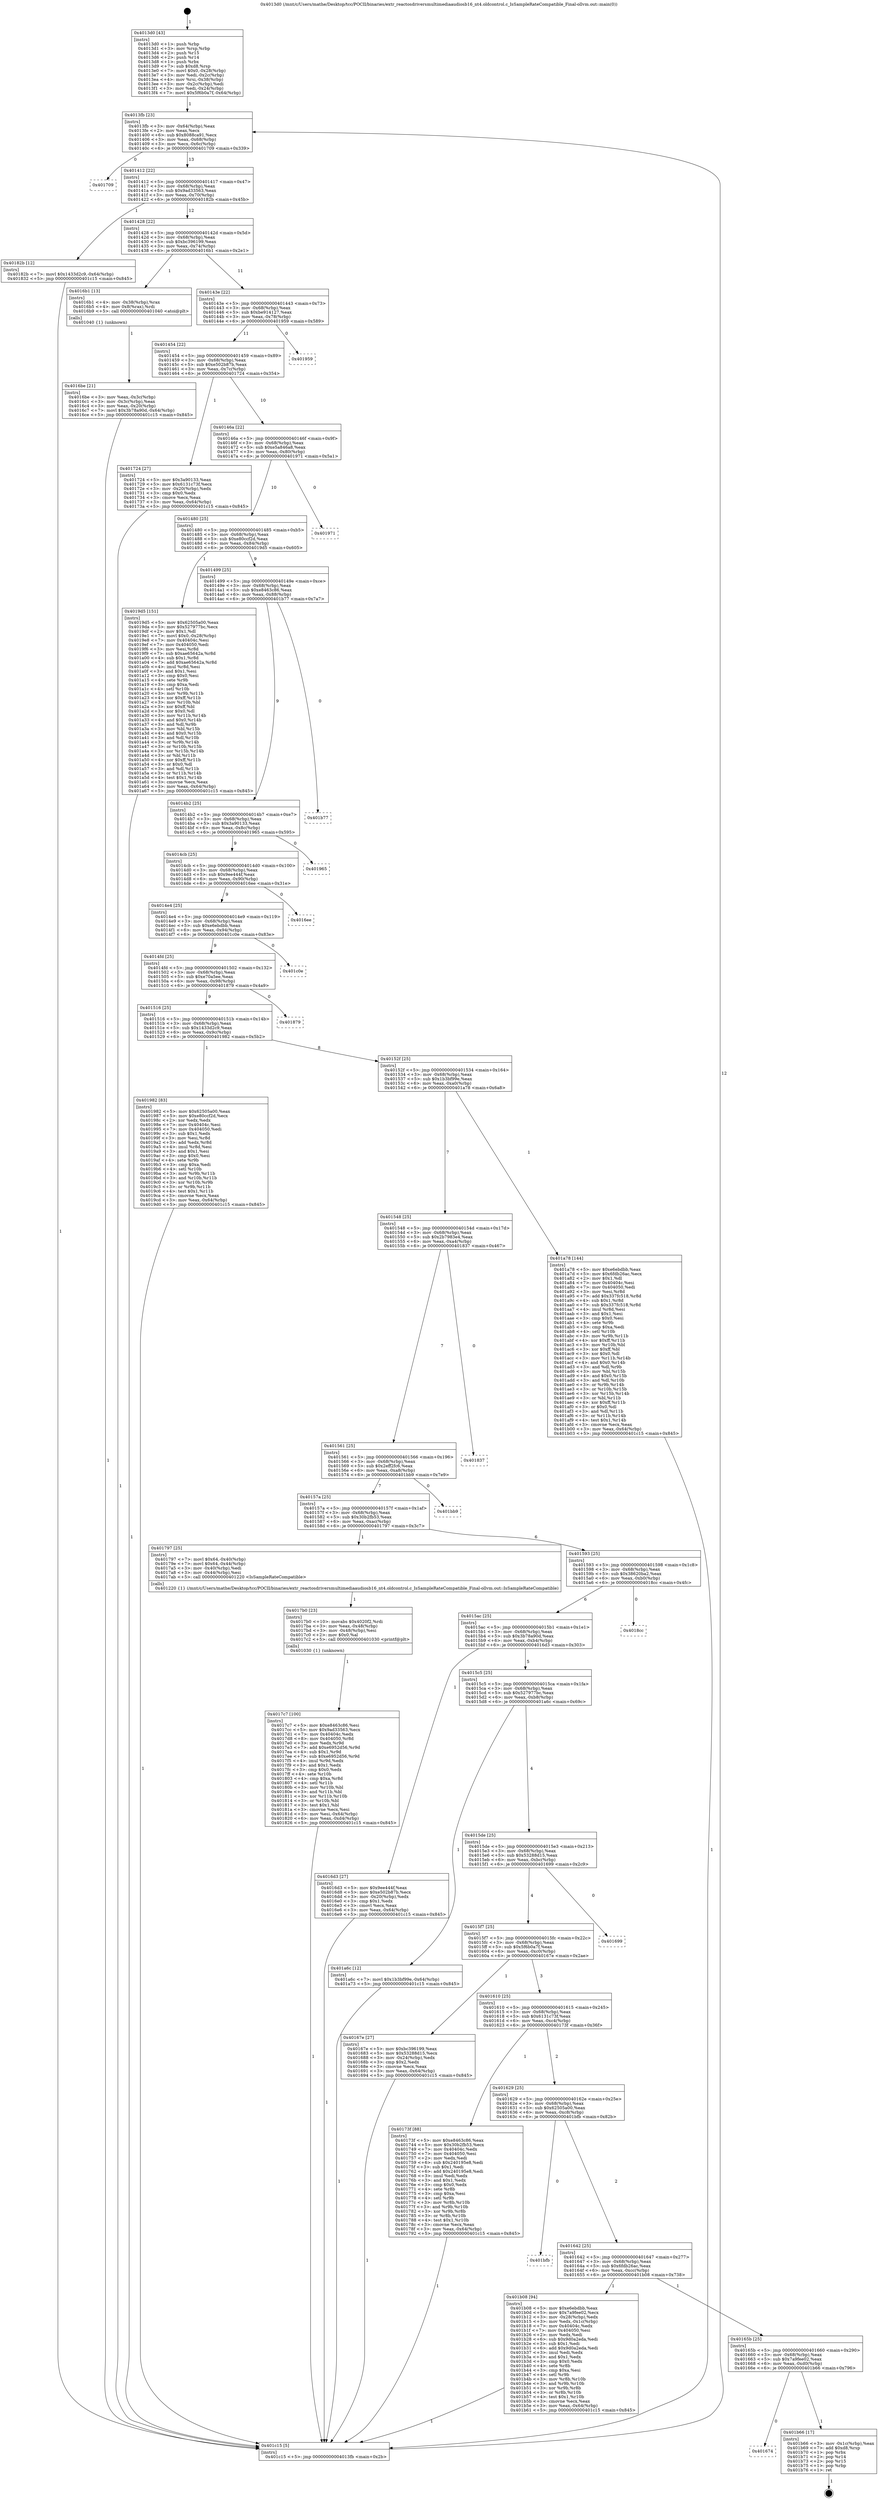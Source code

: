 digraph "0x4013d0" {
  label = "0x4013d0 (/mnt/c/Users/mathe/Desktop/tcc/POCII/binaries/extr_reactosdriversmultimediaaudiosb16_nt4.oldcontrol.c_IsSampleRateCompatible_Final-ollvm.out::main(0))"
  labelloc = "t"
  node[shape=record]

  Entry [label="",width=0.3,height=0.3,shape=circle,fillcolor=black,style=filled]
  "0x4013fb" [label="{
     0x4013fb [23]\l
     | [instrs]\l
     &nbsp;&nbsp;0x4013fb \<+3\>: mov -0x64(%rbp),%eax\l
     &nbsp;&nbsp;0x4013fe \<+2\>: mov %eax,%ecx\l
     &nbsp;&nbsp;0x401400 \<+6\>: sub $0x8088ca91,%ecx\l
     &nbsp;&nbsp;0x401406 \<+3\>: mov %eax,-0x68(%rbp)\l
     &nbsp;&nbsp;0x401409 \<+3\>: mov %ecx,-0x6c(%rbp)\l
     &nbsp;&nbsp;0x40140c \<+6\>: je 0000000000401709 \<main+0x339\>\l
  }"]
  "0x401709" [label="{
     0x401709\l
  }", style=dashed]
  "0x401412" [label="{
     0x401412 [22]\l
     | [instrs]\l
     &nbsp;&nbsp;0x401412 \<+5\>: jmp 0000000000401417 \<main+0x47\>\l
     &nbsp;&nbsp;0x401417 \<+3\>: mov -0x68(%rbp),%eax\l
     &nbsp;&nbsp;0x40141a \<+5\>: sub $0x9ad33563,%eax\l
     &nbsp;&nbsp;0x40141f \<+3\>: mov %eax,-0x70(%rbp)\l
     &nbsp;&nbsp;0x401422 \<+6\>: je 000000000040182b \<main+0x45b\>\l
  }"]
  Exit [label="",width=0.3,height=0.3,shape=circle,fillcolor=black,style=filled,peripheries=2]
  "0x40182b" [label="{
     0x40182b [12]\l
     | [instrs]\l
     &nbsp;&nbsp;0x40182b \<+7\>: movl $0x1433d2c9,-0x64(%rbp)\l
     &nbsp;&nbsp;0x401832 \<+5\>: jmp 0000000000401c15 \<main+0x845\>\l
  }"]
  "0x401428" [label="{
     0x401428 [22]\l
     | [instrs]\l
     &nbsp;&nbsp;0x401428 \<+5\>: jmp 000000000040142d \<main+0x5d\>\l
     &nbsp;&nbsp;0x40142d \<+3\>: mov -0x68(%rbp),%eax\l
     &nbsp;&nbsp;0x401430 \<+5\>: sub $0xbc396199,%eax\l
     &nbsp;&nbsp;0x401435 \<+3\>: mov %eax,-0x74(%rbp)\l
     &nbsp;&nbsp;0x401438 \<+6\>: je 00000000004016b1 \<main+0x2e1\>\l
  }"]
  "0x401674" [label="{
     0x401674\l
  }", style=dashed]
  "0x4016b1" [label="{
     0x4016b1 [13]\l
     | [instrs]\l
     &nbsp;&nbsp;0x4016b1 \<+4\>: mov -0x38(%rbp),%rax\l
     &nbsp;&nbsp;0x4016b5 \<+4\>: mov 0x8(%rax),%rdi\l
     &nbsp;&nbsp;0x4016b9 \<+5\>: call 0000000000401040 \<atoi@plt\>\l
     | [calls]\l
     &nbsp;&nbsp;0x401040 \{1\} (unknown)\l
  }"]
  "0x40143e" [label="{
     0x40143e [22]\l
     | [instrs]\l
     &nbsp;&nbsp;0x40143e \<+5\>: jmp 0000000000401443 \<main+0x73\>\l
     &nbsp;&nbsp;0x401443 \<+3\>: mov -0x68(%rbp),%eax\l
     &nbsp;&nbsp;0x401446 \<+5\>: sub $0xbe914127,%eax\l
     &nbsp;&nbsp;0x40144b \<+3\>: mov %eax,-0x78(%rbp)\l
     &nbsp;&nbsp;0x40144e \<+6\>: je 0000000000401959 \<main+0x589\>\l
  }"]
  "0x401b66" [label="{
     0x401b66 [17]\l
     | [instrs]\l
     &nbsp;&nbsp;0x401b66 \<+3\>: mov -0x1c(%rbp),%eax\l
     &nbsp;&nbsp;0x401b69 \<+7\>: add $0xd8,%rsp\l
     &nbsp;&nbsp;0x401b70 \<+1\>: pop %rbx\l
     &nbsp;&nbsp;0x401b71 \<+2\>: pop %r14\l
     &nbsp;&nbsp;0x401b73 \<+2\>: pop %r15\l
     &nbsp;&nbsp;0x401b75 \<+1\>: pop %rbp\l
     &nbsp;&nbsp;0x401b76 \<+1\>: ret\l
  }"]
  "0x401959" [label="{
     0x401959\l
  }", style=dashed]
  "0x401454" [label="{
     0x401454 [22]\l
     | [instrs]\l
     &nbsp;&nbsp;0x401454 \<+5\>: jmp 0000000000401459 \<main+0x89\>\l
     &nbsp;&nbsp;0x401459 \<+3\>: mov -0x68(%rbp),%eax\l
     &nbsp;&nbsp;0x40145c \<+5\>: sub $0xe502b87b,%eax\l
     &nbsp;&nbsp;0x401461 \<+3\>: mov %eax,-0x7c(%rbp)\l
     &nbsp;&nbsp;0x401464 \<+6\>: je 0000000000401724 \<main+0x354\>\l
  }"]
  "0x40165b" [label="{
     0x40165b [25]\l
     | [instrs]\l
     &nbsp;&nbsp;0x40165b \<+5\>: jmp 0000000000401660 \<main+0x290\>\l
     &nbsp;&nbsp;0x401660 \<+3\>: mov -0x68(%rbp),%eax\l
     &nbsp;&nbsp;0x401663 \<+5\>: sub $0x7a9fee02,%eax\l
     &nbsp;&nbsp;0x401668 \<+6\>: mov %eax,-0xd0(%rbp)\l
     &nbsp;&nbsp;0x40166e \<+6\>: je 0000000000401b66 \<main+0x796\>\l
  }"]
  "0x401724" [label="{
     0x401724 [27]\l
     | [instrs]\l
     &nbsp;&nbsp;0x401724 \<+5\>: mov $0x3a90133,%eax\l
     &nbsp;&nbsp;0x401729 \<+5\>: mov $0x6131c73f,%ecx\l
     &nbsp;&nbsp;0x40172e \<+3\>: mov -0x20(%rbp),%edx\l
     &nbsp;&nbsp;0x401731 \<+3\>: cmp $0x0,%edx\l
     &nbsp;&nbsp;0x401734 \<+3\>: cmove %ecx,%eax\l
     &nbsp;&nbsp;0x401737 \<+3\>: mov %eax,-0x64(%rbp)\l
     &nbsp;&nbsp;0x40173a \<+5\>: jmp 0000000000401c15 \<main+0x845\>\l
  }"]
  "0x40146a" [label="{
     0x40146a [22]\l
     | [instrs]\l
     &nbsp;&nbsp;0x40146a \<+5\>: jmp 000000000040146f \<main+0x9f\>\l
     &nbsp;&nbsp;0x40146f \<+3\>: mov -0x68(%rbp),%eax\l
     &nbsp;&nbsp;0x401472 \<+5\>: sub $0xe5a846a8,%eax\l
     &nbsp;&nbsp;0x401477 \<+3\>: mov %eax,-0x80(%rbp)\l
     &nbsp;&nbsp;0x40147a \<+6\>: je 0000000000401971 \<main+0x5a1\>\l
  }"]
  "0x401b08" [label="{
     0x401b08 [94]\l
     | [instrs]\l
     &nbsp;&nbsp;0x401b08 \<+5\>: mov $0xe6ebdbb,%eax\l
     &nbsp;&nbsp;0x401b0d \<+5\>: mov $0x7a9fee02,%ecx\l
     &nbsp;&nbsp;0x401b12 \<+3\>: mov -0x28(%rbp),%edx\l
     &nbsp;&nbsp;0x401b15 \<+3\>: mov %edx,-0x1c(%rbp)\l
     &nbsp;&nbsp;0x401b18 \<+7\>: mov 0x40404c,%edx\l
     &nbsp;&nbsp;0x401b1f \<+7\>: mov 0x404050,%esi\l
     &nbsp;&nbsp;0x401b26 \<+2\>: mov %edx,%edi\l
     &nbsp;&nbsp;0x401b28 \<+6\>: sub $0x9d0a2eda,%edi\l
     &nbsp;&nbsp;0x401b2e \<+3\>: sub $0x1,%edi\l
     &nbsp;&nbsp;0x401b31 \<+6\>: add $0x9d0a2eda,%edi\l
     &nbsp;&nbsp;0x401b37 \<+3\>: imul %edi,%edx\l
     &nbsp;&nbsp;0x401b3a \<+3\>: and $0x1,%edx\l
     &nbsp;&nbsp;0x401b3d \<+3\>: cmp $0x0,%edx\l
     &nbsp;&nbsp;0x401b40 \<+4\>: sete %r8b\l
     &nbsp;&nbsp;0x401b44 \<+3\>: cmp $0xa,%esi\l
     &nbsp;&nbsp;0x401b47 \<+4\>: setl %r9b\l
     &nbsp;&nbsp;0x401b4b \<+3\>: mov %r8b,%r10b\l
     &nbsp;&nbsp;0x401b4e \<+3\>: and %r9b,%r10b\l
     &nbsp;&nbsp;0x401b51 \<+3\>: xor %r9b,%r8b\l
     &nbsp;&nbsp;0x401b54 \<+3\>: or %r8b,%r10b\l
     &nbsp;&nbsp;0x401b57 \<+4\>: test $0x1,%r10b\l
     &nbsp;&nbsp;0x401b5b \<+3\>: cmovne %ecx,%eax\l
     &nbsp;&nbsp;0x401b5e \<+3\>: mov %eax,-0x64(%rbp)\l
     &nbsp;&nbsp;0x401b61 \<+5\>: jmp 0000000000401c15 \<main+0x845\>\l
  }"]
  "0x401971" [label="{
     0x401971\l
  }", style=dashed]
  "0x401480" [label="{
     0x401480 [25]\l
     | [instrs]\l
     &nbsp;&nbsp;0x401480 \<+5\>: jmp 0000000000401485 \<main+0xb5\>\l
     &nbsp;&nbsp;0x401485 \<+3\>: mov -0x68(%rbp),%eax\l
     &nbsp;&nbsp;0x401488 \<+5\>: sub $0xe80ccf2d,%eax\l
     &nbsp;&nbsp;0x40148d \<+6\>: mov %eax,-0x84(%rbp)\l
     &nbsp;&nbsp;0x401493 \<+6\>: je 00000000004019d5 \<main+0x605\>\l
  }"]
  "0x401642" [label="{
     0x401642 [25]\l
     | [instrs]\l
     &nbsp;&nbsp;0x401642 \<+5\>: jmp 0000000000401647 \<main+0x277\>\l
     &nbsp;&nbsp;0x401647 \<+3\>: mov -0x68(%rbp),%eax\l
     &nbsp;&nbsp;0x40164a \<+5\>: sub $0x6fdb26ac,%eax\l
     &nbsp;&nbsp;0x40164f \<+6\>: mov %eax,-0xcc(%rbp)\l
     &nbsp;&nbsp;0x401655 \<+6\>: je 0000000000401b08 \<main+0x738\>\l
  }"]
  "0x4019d5" [label="{
     0x4019d5 [151]\l
     | [instrs]\l
     &nbsp;&nbsp;0x4019d5 \<+5\>: mov $0x62505a00,%eax\l
     &nbsp;&nbsp;0x4019da \<+5\>: mov $0x527977bc,%ecx\l
     &nbsp;&nbsp;0x4019df \<+2\>: mov $0x1,%dl\l
     &nbsp;&nbsp;0x4019e1 \<+7\>: movl $0x0,-0x28(%rbp)\l
     &nbsp;&nbsp;0x4019e8 \<+7\>: mov 0x40404c,%esi\l
     &nbsp;&nbsp;0x4019ef \<+7\>: mov 0x404050,%edi\l
     &nbsp;&nbsp;0x4019f6 \<+3\>: mov %esi,%r8d\l
     &nbsp;&nbsp;0x4019f9 \<+7\>: sub $0xae65642a,%r8d\l
     &nbsp;&nbsp;0x401a00 \<+4\>: sub $0x1,%r8d\l
     &nbsp;&nbsp;0x401a04 \<+7\>: add $0xae65642a,%r8d\l
     &nbsp;&nbsp;0x401a0b \<+4\>: imul %r8d,%esi\l
     &nbsp;&nbsp;0x401a0f \<+3\>: and $0x1,%esi\l
     &nbsp;&nbsp;0x401a12 \<+3\>: cmp $0x0,%esi\l
     &nbsp;&nbsp;0x401a15 \<+4\>: sete %r9b\l
     &nbsp;&nbsp;0x401a19 \<+3\>: cmp $0xa,%edi\l
     &nbsp;&nbsp;0x401a1c \<+4\>: setl %r10b\l
     &nbsp;&nbsp;0x401a20 \<+3\>: mov %r9b,%r11b\l
     &nbsp;&nbsp;0x401a23 \<+4\>: xor $0xff,%r11b\l
     &nbsp;&nbsp;0x401a27 \<+3\>: mov %r10b,%bl\l
     &nbsp;&nbsp;0x401a2a \<+3\>: xor $0xff,%bl\l
     &nbsp;&nbsp;0x401a2d \<+3\>: xor $0x0,%dl\l
     &nbsp;&nbsp;0x401a30 \<+3\>: mov %r11b,%r14b\l
     &nbsp;&nbsp;0x401a33 \<+4\>: and $0x0,%r14b\l
     &nbsp;&nbsp;0x401a37 \<+3\>: and %dl,%r9b\l
     &nbsp;&nbsp;0x401a3a \<+3\>: mov %bl,%r15b\l
     &nbsp;&nbsp;0x401a3d \<+4\>: and $0x0,%r15b\l
     &nbsp;&nbsp;0x401a41 \<+3\>: and %dl,%r10b\l
     &nbsp;&nbsp;0x401a44 \<+3\>: or %r9b,%r14b\l
     &nbsp;&nbsp;0x401a47 \<+3\>: or %r10b,%r15b\l
     &nbsp;&nbsp;0x401a4a \<+3\>: xor %r15b,%r14b\l
     &nbsp;&nbsp;0x401a4d \<+3\>: or %bl,%r11b\l
     &nbsp;&nbsp;0x401a50 \<+4\>: xor $0xff,%r11b\l
     &nbsp;&nbsp;0x401a54 \<+3\>: or $0x0,%dl\l
     &nbsp;&nbsp;0x401a57 \<+3\>: and %dl,%r11b\l
     &nbsp;&nbsp;0x401a5a \<+3\>: or %r11b,%r14b\l
     &nbsp;&nbsp;0x401a5d \<+4\>: test $0x1,%r14b\l
     &nbsp;&nbsp;0x401a61 \<+3\>: cmovne %ecx,%eax\l
     &nbsp;&nbsp;0x401a64 \<+3\>: mov %eax,-0x64(%rbp)\l
     &nbsp;&nbsp;0x401a67 \<+5\>: jmp 0000000000401c15 \<main+0x845\>\l
  }"]
  "0x401499" [label="{
     0x401499 [25]\l
     | [instrs]\l
     &nbsp;&nbsp;0x401499 \<+5\>: jmp 000000000040149e \<main+0xce\>\l
     &nbsp;&nbsp;0x40149e \<+3\>: mov -0x68(%rbp),%eax\l
     &nbsp;&nbsp;0x4014a1 \<+5\>: sub $0xe8463c86,%eax\l
     &nbsp;&nbsp;0x4014a6 \<+6\>: mov %eax,-0x88(%rbp)\l
     &nbsp;&nbsp;0x4014ac \<+6\>: je 0000000000401b77 \<main+0x7a7\>\l
  }"]
  "0x401bfb" [label="{
     0x401bfb\l
  }", style=dashed]
  "0x401b77" [label="{
     0x401b77\l
  }", style=dashed]
  "0x4014b2" [label="{
     0x4014b2 [25]\l
     | [instrs]\l
     &nbsp;&nbsp;0x4014b2 \<+5\>: jmp 00000000004014b7 \<main+0xe7\>\l
     &nbsp;&nbsp;0x4014b7 \<+3\>: mov -0x68(%rbp),%eax\l
     &nbsp;&nbsp;0x4014ba \<+5\>: sub $0x3a90133,%eax\l
     &nbsp;&nbsp;0x4014bf \<+6\>: mov %eax,-0x8c(%rbp)\l
     &nbsp;&nbsp;0x4014c5 \<+6\>: je 0000000000401965 \<main+0x595\>\l
  }"]
  "0x4017c7" [label="{
     0x4017c7 [100]\l
     | [instrs]\l
     &nbsp;&nbsp;0x4017c7 \<+5\>: mov $0xe8463c86,%esi\l
     &nbsp;&nbsp;0x4017cc \<+5\>: mov $0x9ad33563,%ecx\l
     &nbsp;&nbsp;0x4017d1 \<+7\>: mov 0x40404c,%edx\l
     &nbsp;&nbsp;0x4017d8 \<+8\>: mov 0x404050,%r8d\l
     &nbsp;&nbsp;0x4017e0 \<+3\>: mov %edx,%r9d\l
     &nbsp;&nbsp;0x4017e3 \<+7\>: add $0xe6952d56,%r9d\l
     &nbsp;&nbsp;0x4017ea \<+4\>: sub $0x1,%r9d\l
     &nbsp;&nbsp;0x4017ee \<+7\>: sub $0xe6952d56,%r9d\l
     &nbsp;&nbsp;0x4017f5 \<+4\>: imul %r9d,%edx\l
     &nbsp;&nbsp;0x4017f9 \<+3\>: and $0x1,%edx\l
     &nbsp;&nbsp;0x4017fc \<+3\>: cmp $0x0,%edx\l
     &nbsp;&nbsp;0x4017ff \<+4\>: sete %r10b\l
     &nbsp;&nbsp;0x401803 \<+4\>: cmp $0xa,%r8d\l
     &nbsp;&nbsp;0x401807 \<+4\>: setl %r11b\l
     &nbsp;&nbsp;0x40180b \<+3\>: mov %r10b,%bl\l
     &nbsp;&nbsp;0x40180e \<+3\>: and %r11b,%bl\l
     &nbsp;&nbsp;0x401811 \<+3\>: xor %r11b,%r10b\l
     &nbsp;&nbsp;0x401814 \<+3\>: or %r10b,%bl\l
     &nbsp;&nbsp;0x401817 \<+3\>: test $0x1,%bl\l
     &nbsp;&nbsp;0x40181a \<+3\>: cmovne %ecx,%esi\l
     &nbsp;&nbsp;0x40181d \<+3\>: mov %esi,-0x64(%rbp)\l
     &nbsp;&nbsp;0x401820 \<+6\>: mov %eax,-0xd4(%rbp)\l
     &nbsp;&nbsp;0x401826 \<+5\>: jmp 0000000000401c15 \<main+0x845\>\l
  }"]
  "0x401965" [label="{
     0x401965\l
  }", style=dashed]
  "0x4014cb" [label="{
     0x4014cb [25]\l
     | [instrs]\l
     &nbsp;&nbsp;0x4014cb \<+5\>: jmp 00000000004014d0 \<main+0x100\>\l
     &nbsp;&nbsp;0x4014d0 \<+3\>: mov -0x68(%rbp),%eax\l
     &nbsp;&nbsp;0x4014d3 \<+5\>: sub $0x9ee444f,%eax\l
     &nbsp;&nbsp;0x4014d8 \<+6\>: mov %eax,-0x90(%rbp)\l
     &nbsp;&nbsp;0x4014de \<+6\>: je 00000000004016ee \<main+0x31e\>\l
  }"]
  "0x4017b0" [label="{
     0x4017b0 [23]\l
     | [instrs]\l
     &nbsp;&nbsp;0x4017b0 \<+10\>: movabs $0x4020f2,%rdi\l
     &nbsp;&nbsp;0x4017ba \<+3\>: mov %eax,-0x48(%rbp)\l
     &nbsp;&nbsp;0x4017bd \<+3\>: mov -0x48(%rbp),%esi\l
     &nbsp;&nbsp;0x4017c0 \<+2\>: mov $0x0,%al\l
     &nbsp;&nbsp;0x4017c2 \<+5\>: call 0000000000401030 \<printf@plt\>\l
     | [calls]\l
     &nbsp;&nbsp;0x401030 \{1\} (unknown)\l
  }"]
  "0x4016ee" [label="{
     0x4016ee\l
  }", style=dashed]
  "0x4014e4" [label="{
     0x4014e4 [25]\l
     | [instrs]\l
     &nbsp;&nbsp;0x4014e4 \<+5\>: jmp 00000000004014e9 \<main+0x119\>\l
     &nbsp;&nbsp;0x4014e9 \<+3\>: mov -0x68(%rbp),%eax\l
     &nbsp;&nbsp;0x4014ec \<+5\>: sub $0xe6ebdbb,%eax\l
     &nbsp;&nbsp;0x4014f1 \<+6\>: mov %eax,-0x94(%rbp)\l
     &nbsp;&nbsp;0x4014f7 \<+6\>: je 0000000000401c0e \<main+0x83e\>\l
  }"]
  "0x401629" [label="{
     0x401629 [25]\l
     | [instrs]\l
     &nbsp;&nbsp;0x401629 \<+5\>: jmp 000000000040162e \<main+0x25e\>\l
     &nbsp;&nbsp;0x40162e \<+3\>: mov -0x68(%rbp),%eax\l
     &nbsp;&nbsp;0x401631 \<+5\>: sub $0x62505a00,%eax\l
     &nbsp;&nbsp;0x401636 \<+6\>: mov %eax,-0xc8(%rbp)\l
     &nbsp;&nbsp;0x40163c \<+6\>: je 0000000000401bfb \<main+0x82b\>\l
  }"]
  "0x401c0e" [label="{
     0x401c0e\l
  }", style=dashed]
  "0x4014fd" [label="{
     0x4014fd [25]\l
     | [instrs]\l
     &nbsp;&nbsp;0x4014fd \<+5\>: jmp 0000000000401502 \<main+0x132\>\l
     &nbsp;&nbsp;0x401502 \<+3\>: mov -0x68(%rbp),%eax\l
     &nbsp;&nbsp;0x401505 \<+5\>: sub $0xe70a5ee,%eax\l
     &nbsp;&nbsp;0x40150a \<+6\>: mov %eax,-0x98(%rbp)\l
     &nbsp;&nbsp;0x401510 \<+6\>: je 0000000000401879 \<main+0x4a9\>\l
  }"]
  "0x40173f" [label="{
     0x40173f [88]\l
     | [instrs]\l
     &nbsp;&nbsp;0x40173f \<+5\>: mov $0xe8463c86,%eax\l
     &nbsp;&nbsp;0x401744 \<+5\>: mov $0x30b2fb53,%ecx\l
     &nbsp;&nbsp;0x401749 \<+7\>: mov 0x40404c,%edx\l
     &nbsp;&nbsp;0x401750 \<+7\>: mov 0x404050,%esi\l
     &nbsp;&nbsp;0x401757 \<+2\>: mov %edx,%edi\l
     &nbsp;&nbsp;0x401759 \<+6\>: sub $0x240195e8,%edi\l
     &nbsp;&nbsp;0x40175f \<+3\>: sub $0x1,%edi\l
     &nbsp;&nbsp;0x401762 \<+6\>: add $0x240195e8,%edi\l
     &nbsp;&nbsp;0x401768 \<+3\>: imul %edi,%edx\l
     &nbsp;&nbsp;0x40176b \<+3\>: and $0x1,%edx\l
     &nbsp;&nbsp;0x40176e \<+3\>: cmp $0x0,%edx\l
     &nbsp;&nbsp;0x401771 \<+4\>: sete %r8b\l
     &nbsp;&nbsp;0x401775 \<+3\>: cmp $0xa,%esi\l
     &nbsp;&nbsp;0x401778 \<+4\>: setl %r9b\l
     &nbsp;&nbsp;0x40177c \<+3\>: mov %r8b,%r10b\l
     &nbsp;&nbsp;0x40177f \<+3\>: and %r9b,%r10b\l
     &nbsp;&nbsp;0x401782 \<+3\>: xor %r9b,%r8b\l
     &nbsp;&nbsp;0x401785 \<+3\>: or %r8b,%r10b\l
     &nbsp;&nbsp;0x401788 \<+4\>: test $0x1,%r10b\l
     &nbsp;&nbsp;0x40178c \<+3\>: cmovne %ecx,%eax\l
     &nbsp;&nbsp;0x40178f \<+3\>: mov %eax,-0x64(%rbp)\l
     &nbsp;&nbsp;0x401792 \<+5\>: jmp 0000000000401c15 \<main+0x845\>\l
  }"]
  "0x401879" [label="{
     0x401879\l
  }", style=dashed]
  "0x401516" [label="{
     0x401516 [25]\l
     | [instrs]\l
     &nbsp;&nbsp;0x401516 \<+5\>: jmp 000000000040151b \<main+0x14b\>\l
     &nbsp;&nbsp;0x40151b \<+3\>: mov -0x68(%rbp),%eax\l
     &nbsp;&nbsp;0x40151e \<+5\>: sub $0x1433d2c9,%eax\l
     &nbsp;&nbsp;0x401523 \<+6\>: mov %eax,-0x9c(%rbp)\l
     &nbsp;&nbsp;0x401529 \<+6\>: je 0000000000401982 \<main+0x5b2\>\l
  }"]
  "0x4016be" [label="{
     0x4016be [21]\l
     | [instrs]\l
     &nbsp;&nbsp;0x4016be \<+3\>: mov %eax,-0x3c(%rbp)\l
     &nbsp;&nbsp;0x4016c1 \<+3\>: mov -0x3c(%rbp),%eax\l
     &nbsp;&nbsp;0x4016c4 \<+3\>: mov %eax,-0x20(%rbp)\l
     &nbsp;&nbsp;0x4016c7 \<+7\>: movl $0x3b78a90d,-0x64(%rbp)\l
     &nbsp;&nbsp;0x4016ce \<+5\>: jmp 0000000000401c15 \<main+0x845\>\l
  }"]
  "0x401982" [label="{
     0x401982 [83]\l
     | [instrs]\l
     &nbsp;&nbsp;0x401982 \<+5\>: mov $0x62505a00,%eax\l
     &nbsp;&nbsp;0x401987 \<+5\>: mov $0xe80ccf2d,%ecx\l
     &nbsp;&nbsp;0x40198c \<+2\>: xor %edx,%edx\l
     &nbsp;&nbsp;0x40198e \<+7\>: mov 0x40404c,%esi\l
     &nbsp;&nbsp;0x401995 \<+7\>: mov 0x404050,%edi\l
     &nbsp;&nbsp;0x40199c \<+3\>: sub $0x1,%edx\l
     &nbsp;&nbsp;0x40199f \<+3\>: mov %esi,%r8d\l
     &nbsp;&nbsp;0x4019a2 \<+3\>: add %edx,%r8d\l
     &nbsp;&nbsp;0x4019a5 \<+4\>: imul %r8d,%esi\l
     &nbsp;&nbsp;0x4019a9 \<+3\>: and $0x1,%esi\l
     &nbsp;&nbsp;0x4019ac \<+3\>: cmp $0x0,%esi\l
     &nbsp;&nbsp;0x4019af \<+4\>: sete %r9b\l
     &nbsp;&nbsp;0x4019b3 \<+3\>: cmp $0xa,%edi\l
     &nbsp;&nbsp;0x4019b6 \<+4\>: setl %r10b\l
     &nbsp;&nbsp;0x4019ba \<+3\>: mov %r9b,%r11b\l
     &nbsp;&nbsp;0x4019bd \<+3\>: and %r10b,%r11b\l
     &nbsp;&nbsp;0x4019c0 \<+3\>: xor %r10b,%r9b\l
     &nbsp;&nbsp;0x4019c3 \<+3\>: or %r9b,%r11b\l
     &nbsp;&nbsp;0x4019c6 \<+4\>: test $0x1,%r11b\l
     &nbsp;&nbsp;0x4019ca \<+3\>: cmovne %ecx,%eax\l
     &nbsp;&nbsp;0x4019cd \<+3\>: mov %eax,-0x64(%rbp)\l
     &nbsp;&nbsp;0x4019d0 \<+5\>: jmp 0000000000401c15 \<main+0x845\>\l
  }"]
  "0x40152f" [label="{
     0x40152f [25]\l
     | [instrs]\l
     &nbsp;&nbsp;0x40152f \<+5\>: jmp 0000000000401534 \<main+0x164\>\l
     &nbsp;&nbsp;0x401534 \<+3\>: mov -0x68(%rbp),%eax\l
     &nbsp;&nbsp;0x401537 \<+5\>: sub $0x1b3bf99e,%eax\l
     &nbsp;&nbsp;0x40153c \<+6\>: mov %eax,-0xa0(%rbp)\l
     &nbsp;&nbsp;0x401542 \<+6\>: je 0000000000401a78 \<main+0x6a8\>\l
  }"]
  "0x4013d0" [label="{
     0x4013d0 [43]\l
     | [instrs]\l
     &nbsp;&nbsp;0x4013d0 \<+1\>: push %rbp\l
     &nbsp;&nbsp;0x4013d1 \<+3\>: mov %rsp,%rbp\l
     &nbsp;&nbsp;0x4013d4 \<+2\>: push %r15\l
     &nbsp;&nbsp;0x4013d6 \<+2\>: push %r14\l
     &nbsp;&nbsp;0x4013d8 \<+1\>: push %rbx\l
     &nbsp;&nbsp;0x4013d9 \<+7\>: sub $0xd8,%rsp\l
     &nbsp;&nbsp;0x4013e0 \<+7\>: movl $0x0,-0x28(%rbp)\l
     &nbsp;&nbsp;0x4013e7 \<+3\>: mov %edi,-0x2c(%rbp)\l
     &nbsp;&nbsp;0x4013ea \<+4\>: mov %rsi,-0x38(%rbp)\l
     &nbsp;&nbsp;0x4013ee \<+3\>: mov -0x2c(%rbp),%edi\l
     &nbsp;&nbsp;0x4013f1 \<+3\>: mov %edi,-0x24(%rbp)\l
     &nbsp;&nbsp;0x4013f4 \<+7\>: movl $0x5f6b0a7f,-0x64(%rbp)\l
  }"]
  "0x401a78" [label="{
     0x401a78 [144]\l
     | [instrs]\l
     &nbsp;&nbsp;0x401a78 \<+5\>: mov $0xe6ebdbb,%eax\l
     &nbsp;&nbsp;0x401a7d \<+5\>: mov $0x6fdb26ac,%ecx\l
     &nbsp;&nbsp;0x401a82 \<+2\>: mov $0x1,%dl\l
     &nbsp;&nbsp;0x401a84 \<+7\>: mov 0x40404c,%esi\l
     &nbsp;&nbsp;0x401a8b \<+7\>: mov 0x404050,%edi\l
     &nbsp;&nbsp;0x401a92 \<+3\>: mov %esi,%r8d\l
     &nbsp;&nbsp;0x401a95 \<+7\>: add $0x337fc518,%r8d\l
     &nbsp;&nbsp;0x401a9c \<+4\>: sub $0x1,%r8d\l
     &nbsp;&nbsp;0x401aa0 \<+7\>: sub $0x337fc518,%r8d\l
     &nbsp;&nbsp;0x401aa7 \<+4\>: imul %r8d,%esi\l
     &nbsp;&nbsp;0x401aab \<+3\>: and $0x1,%esi\l
     &nbsp;&nbsp;0x401aae \<+3\>: cmp $0x0,%esi\l
     &nbsp;&nbsp;0x401ab1 \<+4\>: sete %r9b\l
     &nbsp;&nbsp;0x401ab5 \<+3\>: cmp $0xa,%edi\l
     &nbsp;&nbsp;0x401ab8 \<+4\>: setl %r10b\l
     &nbsp;&nbsp;0x401abc \<+3\>: mov %r9b,%r11b\l
     &nbsp;&nbsp;0x401abf \<+4\>: xor $0xff,%r11b\l
     &nbsp;&nbsp;0x401ac3 \<+3\>: mov %r10b,%bl\l
     &nbsp;&nbsp;0x401ac6 \<+3\>: xor $0xff,%bl\l
     &nbsp;&nbsp;0x401ac9 \<+3\>: xor $0x0,%dl\l
     &nbsp;&nbsp;0x401acc \<+3\>: mov %r11b,%r14b\l
     &nbsp;&nbsp;0x401acf \<+4\>: and $0x0,%r14b\l
     &nbsp;&nbsp;0x401ad3 \<+3\>: and %dl,%r9b\l
     &nbsp;&nbsp;0x401ad6 \<+3\>: mov %bl,%r15b\l
     &nbsp;&nbsp;0x401ad9 \<+4\>: and $0x0,%r15b\l
     &nbsp;&nbsp;0x401add \<+3\>: and %dl,%r10b\l
     &nbsp;&nbsp;0x401ae0 \<+3\>: or %r9b,%r14b\l
     &nbsp;&nbsp;0x401ae3 \<+3\>: or %r10b,%r15b\l
     &nbsp;&nbsp;0x401ae6 \<+3\>: xor %r15b,%r14b\l
     &nbsp;&nbsp;0x401ae9 \<+3\>: or %bl,%r11b\l
     &nbsp;&nbsp;0x401aec \<+4\>: xor $0xff,%r11b\l
     &nbsp;&nbsp;0x401af0 \<+3\>: or $0x0,%dl\l
     &nbsp;&nbsp;0x401af3 \<+3\>: and %dl,%r11b\l
     &nbsp;&nbsp;0x401af6 \<+3\>: or %r11b,%r14b\l
     &nbsp;&nbsp;0x401af9 \<+4\>: test $0x1,%r14b\l
     &nbsp;&nbsp;0x401afd \<+3\>: cmovne %ecx,%eax\l
     &nbsp;&nbsp;0x401b00 \<+3\>: mov %eax,-0x64(%rbp)\l
     &nbsp;&nbsp;0x401b03 \<+5\>: jmp 0000000000401c15 \<main+0x845\>\l
  }"]
  "0x401548" [label="{
     0x401548 [25]\l
     | [instrs]\l
     &nbsp;&nbsp;0x401548 \<+5\>: jmp 000000000040154d \<main+0x17d\>\l
     &nbsp;&nbsp;0x40154d \<+3\>: mov -0x68(%rbp),%eax\l
     &nbsp;&nbsp;0x401550 \<+5\>: sub $0x2b7983e4,%eax\l
     &nbsp;&nbsp;0x401555 \<+6\>: mov %eax,-0xa4(%rbp)\l
     &nbsp;&nbsp;0x40155b \<+6\>: je 0000000000401837 \<main+0x467\>\l
  }"]
  "0x401c15" [label="{
     0x401c15 [5]\l
     | [instrs]\l
     &nbsp;&nbsp;0x401c15 \<+5\>: jmp 00000000004013fb \<main+0x2b\>\l
  }"]
  "0x401837" [label="{
     0x401837\l
  }", style=dashed]
  "0x401561" [label="{
     0x401561 [25]\l
     | [instrs]\l
     &nbsp;&nbsp;0x401561 \<+5\>: jmp 0000000000401566 \<main+0x196\>\l
     &nbsp;&nbsp;0x401566 \<+3\>: mov -0x68(%rbp),%eax\l
     &nbsp;&nbsp;0x401569 \<+5\>: sub $0x2eff2fc6,%eax\l
     &nbsp;&nbsp;0x40156e \<+6\>: mov %eax,-0xa8(%rbp)\l
     &nbsp;&nbsp;0x401574 \<+6\>: je 0000000000401bb9 \<main+0x7e9\>\l
  }"]
  "0x401610" [label="{
     0x401610 [25]\l
     | [instrs]\l
     &nbsp;&nbsp;0x401610 \<+5\>: jmp 0000000000401615 \<main+0x245\>\l
     &nbsp;&nbsp;0x401615 \<+3\>: mov -0x68(%rbp),%eax\l
     &nbsp;&nbsp;0x401618 \<+5\>: sub $0x6131c73f,%eax\l
     &nbsp;&nbsp;0x40161d \<+6\>: mov %eax,-0xc4(%rbp)\l
     &nbsp;&nbsp;0x401623 \<+6\>: je 000000000040173f \<main+0x36f\>\l
  }"]
  "0x401bb9" [label="{
     0x401bb9\l
  }", style=dashed]
  "0x40157a" [label="{
     0x40157a [25]\l
     | [instrs]\l
     &nbsp;&nbsp;0x40157a \<+5\>: jmp 000000000040157f \<main+0x1af\>\l
     &nbsp;&nbsp;0x40157f \<+3\>: mov -0x68(%rbp),%eax\l
     &nbsp;&nbsp;0x401582 \<+5\>: sub $0x30b2fb53,%eax\l
     &nbsp;&nbsp;0x401587 \<+6\>: mov %eax,-0xac(%rbp)\l
     &nbsp;&nbsp;0x40158d \<+6\>: je 0000000000401797 \<main+0x3c7\>\l
  }"]
  "0x40167e" [label="{
     0x40167e [27]\l
     | [instrs]\l
     &nbsp;&nbsp;0x40167e \<+5\>: mov $0xbc396199,%eax\l
     &nbsp;&nbsp;0x401683 \<+5\>: mov $0x53288d15,%ecx\l
     &nbsp;&nbsp;0x401688 \<+3\>: mov -0x24(%rbp),%edx\l
     &nbsp;&nbsp;0x40168b \<+3\>: cmp $0x2,%edx\l
     &nbsp;&nbsp;0x40168e \<+3\>: cmovne %ecx,%eax\l
     &nbsp;&nbsp;0x401691 \<+3\>: mov %eax,-0x64(%rbp)\l
     &nbsp;&nbsp;0x401694 \<+5\>: jmp 0000000000401c15 \<main+0x845\>\l
  }"]
  "0x401797" [label="{
     0x401797 [25]\l
     | [instrs]\l
     &nbsp;&nbsp;0x401797 \<+7\>: movl $0x64,-0x40(%rbp)\l
     &nbsp;&nbsp;0x40179e \<+7\>: movl $0x64,-0x44(%rbp)\l
     &nbsp;&nbsp;0x4017a5 \<+3\>: mov -0x40(%rbp),%edi\l
     &nbsp;&nbsp;0x4017a8 \<+3\>: mov -0x44(%rbp),%esi\l
     &nbsp;&nbsp;0x4017ab \<+5\>: call 0000000000401220 \<IsSampleRateCompatible\>\l
     | [calls]\l
     &nbsp;&nbsp;0x401220 \{1\} (/mnt/c/Users/mathe/Desktop/tcc/POCII/binaries/extr_reactosdriversmultimediaaudiosb16_nt4.oldcontrol.c_IsSampleRateCompatible_Final-ollvm.out::IsSampleRateCompatible)\l
  }"]
  "0x401593" [label="{
     0x401593 [25]\l
     | [instrs]\l
     &nbsp;&nbsp;0x401593 \<+5\>: jmp 0000000000401598 \<main+0x1c8\>\l
     &nbsp;&nbsp;0x401598 \<+3\>: mov -0x68(%rbp),%eax\l
     &nbsp;&nbsp;0x40159b \<+5\>: sub $0x38620ba2,%eax\l
     &nbsp;&nbsp;0x4015a0 \<+6\>: mov %eax,-0xb0(%rbp)\l
     &nbsp;&nbsp;0x4015a6 \<+6\>: je 00000000004018cc \<main+0x4fc\>\l
  }"]
  "0x4015f7" [label="{
     0x4015f7 [25]\l
     | [instrs]\l
     &nbsp;&nbsp;0x4015f7 \<+5\>: jmp 00000000004015fc \<main+0x22c\>\l
     &nbsp;&nbsp;0x4015fc \<+3\>: mov -0x68(%rbp),%eax\l
     &nbsp;&nbsp;0x4015ff \<+5\>: sub $0x5f6b0a7f,%eax\l
     &nbsp;&nbsp;0x401604 \<+6\>: mov %eax,-0xc0(%rbp)\l
     &nbsp;&nbsp;0x40160a \<+6\>: je 000000000040167e \<main+0x2ae\>\l
  }"]
  "0x4018cc" [label="{
     0x4018cc\l
  }", style=dashed]
  "0x4015ac" [label="{
     0x4015ac [25]\l
     | [instrs]\l
     &nbsp;&nbsp;0x4015ac \<+5\>: jmp 00000000004015b1 \<main+0x1e1\>\l
     &nbsp;&nbsp;0x4015b1 \<+3\>: mov -0x68(%rbp),%eax\l
     &nbsp;&nbsp;0x4015b4 \<+5\>: sub $0x3b78a90d,%eax\l
     &nbsp;&nbsp;0x4015b9 \<+6\>: mov %eax,-0xb4(%rbp)\l
     &nbsp;&nbsp;0x4015bf \<+6\>: je 00000000004016d3 \<main+0x303\>\l
  }"]
  "0x401699" [label="{
     0x401699\l
  }", style=dashed]
  "0x4016d3" [label="{
     0x4016d3 [27]\l
     | [instrs]\l
     &nbsp;&nbsp;0x4016d3 \<+5\>: mov $0x9ee444f,%eax\l
     &nbsp;&nbsp;0x4016d8 \<+5\>: mov $0xe502b87b,%ecx\l
     &nbsp;&nbsp;0x4016dd \<+3\>: mov -0x20(%rbp),%edx\l
     &nbsp;&nbsp;0x4016e0 \<+3\>: cmp $0x1,%edx\l
     &nbsp;&nbsp;0x4016e3 \<+3\>: cmovl %ecx,%eax\l
     &nbsp;&nbsp;0x4016e6 \<+3\>: mov %eax,-0x64(%rbp)\l
     &nbsp;&nbsp;0x4016e9 \<+5\>: jmp 0000000000401c15 \<main+0x845\>\l
  }"]
  "0x4015c5" [label="{
     0x4015c5 [25]\l
     | [instrs]\l
     &nbsp;&nbsp;0x4015c5 \<+5\>: jmp 00000000004015ca \<main+0x1fa\>\l
     &nbsp;&nbsp;0x4015ca \<+3\>: mov -0x68(%rbp),%eax\l
     &nbsp;&nbsp;0x4015cd \<+5\>: sub $0x527977bc,%eax\l
     &nbsp;&nbsp;0x4015d2 \<+6\>: mov %eax,-0xb8(%rbp)\l
     &nbsp;&nbsp;0x4015d8 \<+6\>: je 0000000000401a6c \<main+0x69c\>\l
  }"]
  "0x4015de" [label="{
     0x4015de [25]\l
     | [instrs]\l
     &nbsp;&nbsp;0x4015de \<+5\>: jmp 00000000004015e3 \<main+0x213\>\l
     &nbsp;&nbsp;0x4015e3 \<+3\>: mov -0x68(%rbp),%eax\l
     &nbsp;&nbsp;0x4015e6 \<+5\>: sub $0x53288d15,%eax\l
     &nbsp;&nbsp;0x4015eb \<+6\>: mov %eax,-0xbc(%rbp)\l
     &nbsp;&nbsp;0x4015f1 \<+6\>: je 0000000000401699 \<main+0x2c9\>\l
  }"]
  "0x401a6c" [label="{
     0x401a6c [12]\l
     | [instrs]\l
     &nbsp;&nbsp;0x401a6c \<+7\>: movl $0x1b3bf99e,-0x64(%rbp)\l
     &nbsp;&nbsp;0x401a73 \<+5\>: jmp 0000000000401c15 \<main+0x845\>\l
  }"]
  Entry -> "0x4013d0" [label=" 1"]
  "0x4013fb" -> "0x401709" [label=" 0"]
  "0x4013fb" -> "0x401412" [label=" 13"]
  "0x401b66" -> Exit [label=" 1"]
  "0x401412" -> "0x40182b" [label=" 1"]
  "0x401412" -> "0x401428" [label=" 12"]
  "0x40165b" -> "0x401674" [label=" 0"]
  "0x401428" -> "0x4016b1" [label=" 1"]
  "0x401428" -> "0x40143e" [label=" 11"]
  "0x40165b" -> "0x401b66" [label=" 1"]
  "0x40143e" -> "0x401959" [label=" 0"]
  "0x40143e" -> "0x401454" [label=" 11"]
  "0x401b08" -> "0x401c15" [label=" 1"]
  "0x401454" -> "0x401724" [label=" 1"]
  "0x401454" -> "0x40146a" [label=" 10"]
  "0x401642" -> "0x40165b" [label=" 1"]
  "0x40146a" -> "0x401971" [label=" 0"]
  "0x40146a" -> "0x401480" [label=" 10"]
  "0x401642" -> "0x401b08" [label=" 1"]
  "0x401480" -> "0x4019d5" [label=" 1"]
  "0x401480" -> "0x401499" [label=" 9"]
  "0x401629" -> "0x401642" [label=" 2"]
  "0x401499" -> "0x401b77" [label=" 0"]
  "0x401499" -> "0x4014b2" [label=" 9"]
  "0x401629" -> "0x401bfb" [label=" 0"]
  "0x4014b2" -> "0x401965" [label=" 0"]
  "0x4014b2" -> "0x4014cb" [label=" 9"]
  "0x401a78" -> "0x401c15" [label=" 1"]
  "0x4014cb" -> "0x4016ee" [label=" 0"]
  "0x4014cb" -> "0x4014e4" [label=" 9"]
  "0x401a6c" -> "0x401c15" [label=" 1"]
  "0x4014e4" -> "0x401c0e" [label=" 0"]
  "0x4014e4" -> "0x4014fd" [label=" 9"]
  "0x4019d5" -> "0x401c15" [label=" 1"]
  "0x4014fd" -> "0x401879" [label=" 0"]
  "0x4014fd" -> "0x401516" [label=" 9"]
  "0x401982" -> "0x401c15" [label=" 1"]
  "0x401516" -> "0x401982" [label=" 1"]
  "0x401516" -> "0x40152f" [label=" 8"]
  "0x4017c7" -> "0x401c15" [label=" 1"]
  "0x40152f" -> "0x401a78" [label=" 1"]
  "0x40152f" -> "0x401548" [label=" 7"]
  "0x4017b0" -> "0x4017c7" [label=" 1"]
  "0x401548" -> "0x401837" [label=" 0"]
  "0x401548" -> "0x401561" [label=" 7"]
  "0x401797" -> "0x4017b0" [label=" 1"]
  "0x401561" -> "0x401bb9" [label=" 0"]
  "0x401561" -> "0x40157a" [label=" 7"]
  "0x40173f" -> "0x401c15" [label=" 1"]
  "0x40157a" -> "0x401797" [label=" 1"]
  "0x40157a" -> "0x401593" [label=" 6"]
  "0x401610" -> "0x401629" [label=" 2"]
  "0x401593" -> "0x4018cc" [label=" 0"]
  "0x401593" -> "0x4015ac" [label=" 6"]
  "0x40182b" -> "0x401c15" [label=" 1"]
  "0x4015ac" -> "0x4016d3" [label=" 1"]
  "0x4015ac" -> "0x4015c5" [label=" 5"]
  "0x401724" -> "0x401c15" [label=" 1"]
  "0x4015c5" -> "0x401a6c" [label=" 1"]
  "0x4015c5" -> "0x4015de" [label=" 4"]
  "0x4016d3" -> "0x401c15" [label=" 1"]
  "0x4015de" -> "0x401699" [label=" 0"]
  "0x4015de" -> "0x4015f7" [label=" 4"]
  "0x401610" -> "0x40173f" [label=" 1"]
  "0x4015f7" -> "0x40167e" [label=" 1"]
  "0x4015f7" -> "0x401610" [label=" 3"]
  "0x40167e" -> "0x401c15" [label=" 1"]
  "0x4013d0" -> "0x4013fb" [label=" 1"]
  "0x401c15" -> "0x4013fb" [label=" 12"]
  "0x4016b1" -> "0x4016be" [label=" 1"]
  "0x4016be" -> "0x401c15" [label=" 1"]
}
